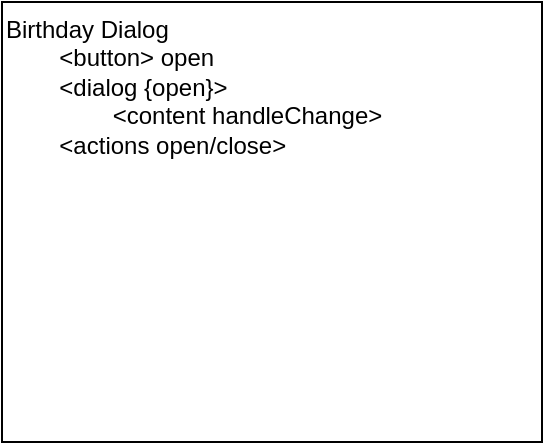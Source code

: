 <mxfile>
    <diagram id="91l9fmyFNXB0ghuaHjfu" name="Page-1">
        <mxGraphModel dx="328" dy="373" grid="1" gridSize="10" guides="1" tooltips="1" connect="1" arrows="1" fold="1" page="1" pageScale="1" pageWidth="850" pageHeight="1100" math="0" shadow="0">
            <root>
                <mxCell id="0"/>
                <mxCell id="1" parent="0"/>
                <mxCell id="3" value="Birthday Dialog&lt;br&gt;&lt;span style=&quot;white-space: pre&quot;&gt;&#9;&lt;/span&gt;&amp;lt;button&amp;gt; open&lt;br&gt;&lt;span style=&quot;white-space: pre&quot;&gt;&#9;&lt;/span&gt;&amp;lt;dialog {open}&amp;gt;&lt;br&gt;&lt;span style=&quot;white-space: pre&quot;&gt;&#9;&lt;/span&gt;&lt;span style=&quot;white-space: pre&quot;&gt;&#9;&lt;/span&gt;&amp;lt;content handleChange&amp;gt;&lt;br&gt;&lt;span style=&quot;white-space: pre&quot;&gt;&#9;&lt;/span&gt;&amp;lt;actions open/close&amp;gt;" style="rounded=0;whiteSpace=wrap;html=1;verticalAlign=top;align=left;" parent="1" vertex="1">
                    <mxGeometry x="10" y="30" width="270" height="220" as="geometry"/>
                </mxCell>
            </root>
        </mxGraphModel>
    </diagram>
</mxfile>